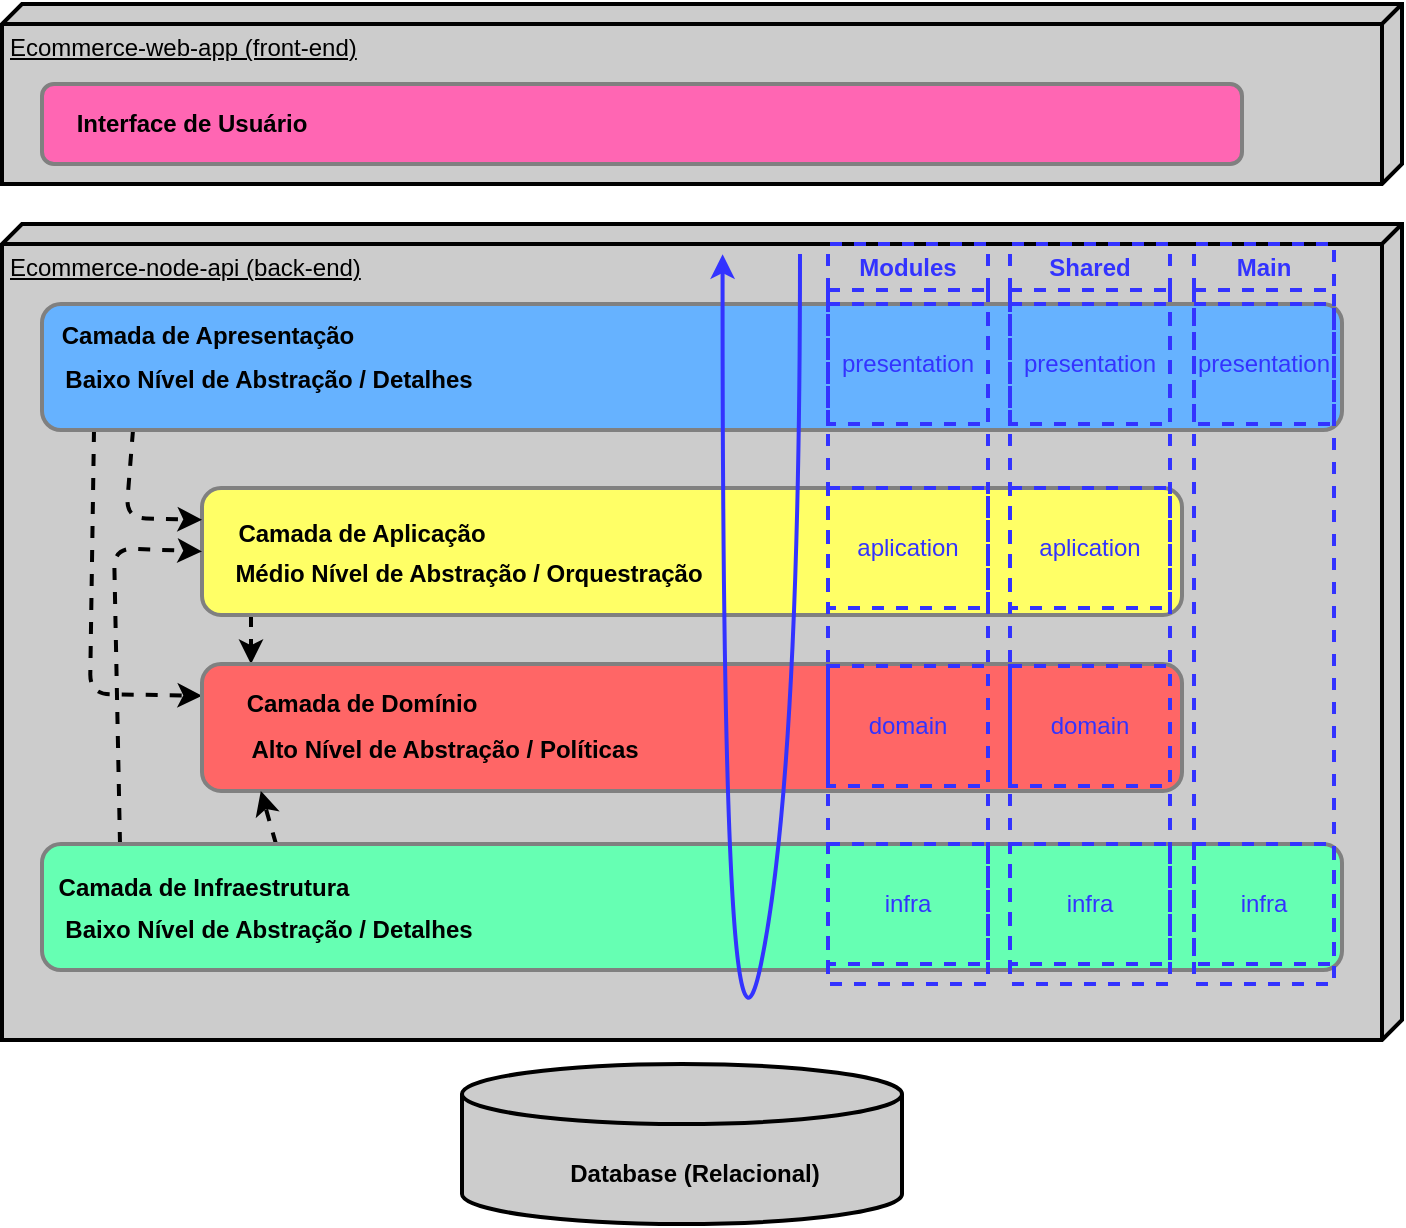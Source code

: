 <mxfile>
    <diagram id="7k9nhUk3vQBu-qB2R-Wo" name="Arquitetura em Camadas">
        <mxGraphModel dx="1352" dy="801" grid="1" gridSize="10" guides="1" tooltips="1" connect="1" arrows="1" fold="1" page="1" pageScale="1" pageWidth="850" pageHeight="1100" math="0" shadow="0">
            <root>
                <mxCell id="0"/>
                <mxCell id="1" parent="0"/>
                <mxCell id="2" value="&lt;font color=&quot;#000000&quot;&gt;Ecommerce-node-api (back-end)&lt;/font&gt;" style="verticalAlign=top;align=left;spacingTop=8;spacingLeft=2;spacingRight=12;shape=cube;size=10;direction=south;fontStyle=4;html=1;strokeWidth=2;fillColor=#CCCCCC;" parent="1" vertex="1">
                    <mxGeometry x="80" y="130" width="700" height="408" as="geometry"/>
                </mxCell>
                <mxCell id="3" value="&lt;font color=&quot;#000000&quot;&gt;Ecommerce-web-app (front-end)&lt;/font&gt;" style="verticalAlign=top;align=left;spacingTop=8;spacingLeft=2;spacingRight=12;shape=cube;size=10;direction=south;fontStyle=4;html=1;strokeWidth=2;fillColor=#CCCCCC;" parent="1" vertex="1">
                    <mxGeometry x="80" y="20" width="700" height="90" as="geometry"/>
                </mxCell>
                <mxCell id="4" value="" style="shape=cylinder3;whiteSpace=wrap;html=1;boundedLbl=1;backgroundOutline=1;size=15;labelBackgroundColor=#18141D;strokeWidth=2;fontColor=#000000;fillColor=#CCCCCC;" parent="1" vertex="1">
                    <mxGeometry x="310" y="550" width="220" height="80" as="geometry"/>
                </mxCell>
                <mxCell id="5" value="&lt;b&gt;Database (Relacional)&lt;/b&gt;" style="text;html=1;strokeColor=none;fillColor=none;align=center;verticalAlign=middle;whiteSpace=wrap;rounded=0;labelBackgroundColor=none;strokeWidth=2;fontColor=#000000;" parent="1" vertex="1">
                    <mxGeometry x="360" y="590" width="133" height="30" as="geometry"/>
                </mxCell>
                <mxCell id="24" style="edgeStyle=none;html=1;exitX=0.05;exitY=1;exitDx=0;exitDy=0;exitPerimeter=0;entryX=0.05;entryY=0;entryDx=0;entryDy=0;entryPerimeter=0;dashed=1;strokeColor=#000000;strokeWidth=2;fontColor=#000000;" parent="1" source="6" target="12" edge="1">
                    <mxGeometry relative="1" as="geometry"/>
                </mxCell>
                <mxCell id="6" value="" style="rounded=1;whiteSpace=wrap;html=1;labelBackgroundColor=none;strokeWidth=2;fontColor=#000000;fillColor=#FFFF66;strokeColor=#808080;points=[[0,0,0,0,0],[0,0.25,0,0,0],[0,0.5,0,0,0],[0,0.75,0,0,0],[0,1,0,0,0],[0.05,1,0,0,0],[0.25,0,0,0,0],[0.5,0,0,0,0],[0.5,1,0,0,0],[0.75,0,0,0,0],[0.75,1,0,0,0],[1,0,0,0,0],[1,0.25,0,0,0],[1,0.5,0,0,0],[1,0.75,0,0,0],[1,1,0,0,0]];" parent="1" vertex="1">
                    <mxGeometry x="180" y="262" width="490" height="63.46" as="geometry"/>
                </mxCell>
                <mxCell id="7" value="&lt;b&gt;Camada de Aplicação&lt;/b&gt;" style="text;html=1;strokeColor=none;fillColor=none;align=center;verticalAlign=middle;whiteSpace=wrap;rounded=0;labelBackgroundColor=none;strokeWidth=2;fontColor=#000000;" parent="1" vertex="1">
                    <mxGeometry x="190" y="270" width="140" height="30" as="geometry"/>
                </mxCell>
                <mxCell id="21" style="edgeStyle=none;html=1;exitX=0.07;exitY=1;exitDx=0;exitDy=0;exitPerimeter=0;entryX=0;entryY=0.25;entryDx=0;entryDy=0;fontColor=#000000;dashed=1;strokeWidth=2;strokeColor=#000000;" parent="1" source="8" target="6" edge="1">
                    <mxGeometry relative="1" as="geometry">
                        <Array as="points">
                            <mxPoint x="142" y="277"/>
                        </Array>
                    </mxGeometry>
                </mxCell>
                <mxCell id="22" style="edgeStyle=none;html=1;exitX=0.04;exitY=1;exitDx=0;exitDy=0;exitPerimeter=0;entryX=0;entryY=0.25;entryDx=0;entryDy=0;dashed=1;strokeColor=#000000;strokeWidth=2;fontColor=#000000;" parent="1" source="8" target="12" edge="1">
                    <mxGeometry relative="1" as="geometry">
                        <Array as="points">
                            <mxPoint x="124" y="365"/>
                        </Array>
                    </mxGeometry>
                </mxCell>
                <mxCell id="8" value="" style="rounded=1;whiteSpace=wrap;html=1;labelBackgroundColor=none;strokeWidth=2;fontColor=#000000;fillColor=#66B2FF;strokeColor=#808080;points=[[0,0,0,0,0],[0,0.25,0,0,0],[0,0.5,0,0,0],[0,0.75,0,0,0],[0,1,0,0,0],[0.04,1,0,0,0],[0.07,1,0,0,0],[0.25,0,0,0,0],[0.5,0,0,0,0],[0.75,0,0,0,0],[0.75,1,0,0,0],[1,0,0,0,0],[1,0.25,0,0,0],[1,0.5,0,0,0],[1,0.75,0,0,0],[1,1,0,0,0]];" parent="1" vertex="1">
                    <mxGeometry x="100" y="170" width="650" height="63" as="geometry"/>
                </mxCell>
                <mxCell id="9" value="&lt;b&gt;Camada de Apresentação&lt;/b&gt;" style="text;html=1;strokeColor=none;fillColor=none;align=center;verticalAlign=middle;whiteSpace=wrap;rounded=0;labelBackgroundColor=none;strokeWidth=2;fontColor=#000000;" parent="1" vertex="1">
                    <mxGeometry x="108" y="168" width="150" height="35" as="geometry"/>
                </mxCell>
                <mxCell id="10" value="" style="rounded=1;whiteSpace=wrap;html=1;labelBackgroundColor=none;strokeWidth=2;fontColor=#000000;fillColor=#FF66B3;strokeColor=#808080;" parent="1" vertex="1">
                    <mxGeometry x="100" y="60" width="600" height="40" as="geometry"/>
                </mxCell>
                <mxCell id="11" value="&lt;b&gt;Interface de Usuário&lt;/b&gt;" style="text;html=1;strokeColor=none;fillColor=none;align=center;verticalAlign=middle;whiteSpace=wrap;rounded=0;labelBackgroundColor=none;strokeWidth=2;fontColor=#000000;" parent="1" vertex="1">
                    <mxGeometry x="100" y="62.5" width="150" height="35" as="geometry"/>
                </mxCell>
                <mxCell id="12" value="" style="rounded=1;whiteSpace=wrap;html=1;labelBackgroundColor=none;strokeWidth=2;fontColor=#000000;fillColor=#FF6666;strokeColor=#808080;points=[[0,0,0,0,0],[0,0.25,0,0,0],[0,0.5,0,0,0],[0,0.75,0,0,0],[0,1,0,0,0],[0.05,0,0,0,0],[0.06,1,0,0,0],[0.5,0,0,0,0],[0.5,1,0,0,0],[0.75,0,0,0,0],[0.75,1,0,0,0],[1,0,0,0,0],[1,0.25,0,0,0],[1,0.5,0,0,0],[1,0.75,0,0,0],[1,1,0,0,0]];" parent="1" vertex="1">
                    <mxGeometry x="180" y="350" width="490" height="63.46" as="geometry"/>
                </mxCell>
                <mxCell id="13" value="&lt;b&gt;Camada de Domínio&lt;/b&gt;" style="text;html=1;strokeColor=none;fillColor=none;align=center;verticalAlign=middle;whiteSpace=wrap;rounded=0;labelBackgroundColor=none;strokeWidth=2;fontColor=#000000;" parent="1" vertex="1">
                    <mxGeometry x="190" y="355" width="140" height="30" as="geometry"/>
                </mxCell>
                <mxCell id="25" style="edgeStyle=none;html=1;exitX=0.06;exitY=0;exitDx=0;exitDy=0;exitPerimeter=0;entryX=0;entryY=0.5;entryDx=0;entryDy=0;entryPerimeter=0;dashed=1;strokeColor=#000000;strokeWidth=2;fontColor=#000000;" parent="1" source="14" target="6" edge="1">
                    <mxGeometry relative="1" as="geometry">
                        <Array as="points">
                            <mxPoint x="136" y="292"/>
                        </Array>
                    </mxGeometry>
                </mxCell>
                <mxCell id="33" style="edgeStyle=none;html=1;exitX=0.18;exitY=0;exitDx=0;exitDy=0;exitPerimeter=0;entryX=0.06;entryY=1;entryDx=0;entryDy=0;entryPerimeter=0;dashed=1;strokeColor=#000000;strokeWidth=2;fontColor=#000000;" parent="1" source="14" target="12" edge="1">
                    <mxGeometry relative="1" as="geometry"/>
                </mxCell>
                <mxCell id="14" value="" style="rounded=1;whiteSpace=wrap;html=1;labelBackgroundColor=none;strokeWidth=2;fontColor=#000000;fillColor=#66FFB3;strokeColor=#808080;points=[[0,0,0,0,0],[0,0.25,0,0,0],[0,0.5,0,0,0],[0,0.75,0,0,0],[0,1,0,0,0],[0.06,0,0,0,0],[0.18,0,0,0,0],[0.25,1,0,0,0],[0.5,1,0,0,0],[0.75,0,0,0,0],[0.75,1,0,0,0],[1,0,0,0,0],[1,0.25,0,0,0],[1,0.5,0,0,0],[1,0.75,0,0,0],[1,1,0,0,0]];" parent="1" vertex="1">
                    <mxGeometry x="100" y="440" width="650" height="63" as="geometry"/>
                </mxCell>
                <mxCell id="15" value="&lt;b&gt;Camada de Infraestrutura&lt;/b&gt;" style="text;html=1;strokeColor=none;fillColor=none;align=center;verticalAlign=middle;whiteSpace=wrap;rounded=0;labelBackgroundColor=none;strokeWidth=2;fontColor=#000000;labelBorderColor=none;" parent="1" vertex="1">
                    <mxGeometry x="106" y="444.5" width="150" height="35" as="geometry"/>
                </mxCell>
                <mxCell id="18" value="&lt;b&gt;Baixo Nível de Abstração / Detalhes&lt;br&gt;&lt;/b&gt;" style="text;html=1;strokeColor=none;fillColor=none;align=center;verticalAlign=middle;whiteSpace=wrap;rounded=0;labelBackgroundColor=none;strokeWidth=2;fontColor=#000000;" parent="1" vertex="1">
                    <mxGeometry x="90" y="190" width="247" height="35" as="geometry"/>
                </mxCell>
                <mxCell id="34" value="" style="curved=1;endArrow=classic;html=1;strokeColor=#3333FF;strokeWidth=2;fontColor=#000000;entryX=0.026;entryY=0.538;entryDx=0;entryDy=0;entryPerimeter=0;" parent="1" edge="1">
                    <mxGeometry width="50" height="50" relative="1" as="geometry">
                        <mxPoint x="479" y="145" as="sourcePoint"/>
                        <mxPoint x="440.3" y="145.14" as="targetPoint"/>
                        <Array as="points">
                            <mxPoint x="479" y="405"/>
                            <mxPoint x="440" y="595"/>
                        </Array>
                    </mxGeometry>
                </mxCell>
                <mxCell id="35" value="&lt;b&gt;Baixo Nível de Abstração / Detalhes&lt;br&gt;&lt;/b&gt;" style="text;html=1;strokeColor=none;fillColor=none;align=center;verticalAlign=middle;whiteSpace=wrap;rounded=0;labelBackgroundColor=none;strokeWidth=2;fontColor=#000000;" parent="1" vertex="1">
                    <mxGeometry x="90" y="465" width="247" height="35" as="geometry"/>
                </mxCell>
                <mxCell id="36" value="&lt;b&gt;Alto Nível de Abstração / Políticas&lt;br&gt;&lt;/b&gt;" style="text;html=1;strokeColor=none;fillColor=none;align=center;verticalAlign=middle;whiteSpace=wrap;rounded=0;labelBackgroundColor=none;strokeWidth=2;fontColor=#000000;" parent="1" vertex="1">
                    <mxGeometry x="178" y="375" width="247" height="35" as="geometry"/>
                </mxCell>
                <mxCell id="37" value="&lt;b&gt;Médio Nível de Abstração / Orquestração&lt;br&gt;&lt;/b&gt;" style="text;html=1;strokeColor=none;fillColor=none;align=center;verticalAlign=middle;whiteSpace=wrap;rounded=0;labelBackgroundColor=none;strokeWidth=2;fontColor=#000000;" parent="1" vertex="1">
                    <mxGeometry x="190" y="287" width="247" height="35" as="geometry"/>
                </mxCell>
                <mxCell id="UFKZLdr68emgw0oBqBR9-37" value="Modules" style="swimlane;whiteSpace=wrap;html=1;fillColor=none;fontColor=#3333FF;strokeColor=#3333FF;dashed=1;strokeWidth=2;" parent="1" vertex="1">
                    <mxGeometry x="493" y="140" width="80" height="370" as="geometry"/>
                </mxCell>
                <mxCell id="njVO6qPZPcyYaA_mqp9c-37" value="domain" style="rounded=0;whiteSpace=wrap;html=1;dashed=1;strokeColor=#3333FF;strokeWidth=2;fontColor=#3333FF;fillColor=none;" parent="UFKZLdr68emgw0oBqBR9-37" vertex="1">
                    <mxGeometry y="211" width="80" height="60" as="geometry"/>
                </mxCell>
                <mxCell id="njVO6qPZPcyYaA_mqp9c-38" value="aplication" style="rounded=0;whiteSpace=wrap;html=1;dashed=1;strokeColor=#3333FF;strokeWidth=2;fontColor=#3333FF;fillColor=none;" parent="UFKZLdr68emgw0oBqBR9-37" vertex="1">
                    <mxGeometry y="122" width="80" height="60" as="geometry"/>
                </mxCell>
                <mxCell id="njVO6qPZPcyYaA_mqp9c-39" value="presentation" style="rounded=0;whiteSpace=wrap;html=1;dashed=1;strokeColor=#3333FF;strokeWidth=2;fontColor=#3333FF;fillColor=none;" parent="UFKZLdr68emgw0oBqBR9-37" vertex="1">
                    <mxGeometry y="30" width="80" height="60" as="geometry"/>
                </mxCell>
                <mxCell id="njVO6qPZPcyYaA_mqp9c-40" value="infra" style="rounded=0;whiteSpace=wrap;html=1;dashed=1;strokeColor=#3333FF;strokeWidth=2;fontColor=#3333FF;fillColor=none;" parent="UFKZLdr68emgw0oBqBR9-37" vertex="1">
                    <mxGeometry y="300" width="80" height="60" as="geometry"/>
                </mxCell>
                <mxCell id="njVO6qPZPcyYaA_mqp9c-41" value="Shared" style="swimlane;whiteSpace=wrap;html=1;fillColor=none;fontColor=#3333FF;strokeColor=#3333FF;dashed=1;strokeWidth=2;" parent="1" vertex="1">
                    <mxGeometry x="584" y="140" width="80" height="370" as="geometry"/>
                </mxCell>
                <mxCell id="njVO6qPZPcyYaA_mqp9c-42" value="domain" style="rounded=0;whiteSpace=wrap;html=1;dashed=1;strokeColor=#3333FF;strokeWidth=2;fontColor=#3333FF;fillColor=none;" parent="njVO6qPZPcyYaA_mqp9c-41" vertex="1">
                    <mxGeometry y="211" width="80" height="60" as="geometry"/>
                </mxCell>
                <mxCell id="njVO6qPZPcyYaA_mqp9c-43" value="aplication" style="rounded=0;whiteSpace=wrap;html=1;dashed=1;strokeColor=#3333FF;strokeWidth=2;fontColor=#3333FF;fillColor=none;" parent="njVO6qPZPcyYaA_mqp9c-41" vertex="1">
                    <mxGeometry y="122" width="80" height="60" as="geometry"/>
                </mxCell>
                <mxCell id="njVO6qPZPcyYaA_mqp9c-44" value="presentation" style="rounded=0;whiteSpace=wrap;html=1;dashed=1;strokeColor=#3333FF;strokeWidth=2;fontColor=#3333FF;fillColor=none;" parent="njVO6qPZPcyYaA_mqp9c-41" vertex="1">
                    <mxGeometry y="30" width="80" height="60" as="geometry"/>
                </mxCell>
                <mxCell id="njVO6qPZPcyYaA_mqp9c-45" value="infra" style="rounded=0;whiteSpace=wrap;html=1;dashed=1;strokeColor=#3333FF;strokeWidth=2;fontColor=#3333FF;fillColor=none;" parent="njVO6qPZPcyYaA_mqp9c-41" vertex="1">
                    <mxGeometry y="300" width="80" height="60" as="geometry"/>
                </mxCell>
                <mxCell id="38" value="Main" style="swimlane;whiteSpace=wrap;html=1;fillColor=none;fontColor=#3333FF;strokeColor=#3333FF;dashed=1;strokeWidth=2;startSize=23;" vertex="1" parent="1">
                    <mxGeometry x="676" y="140" width="70" height="370" as="geometry"/>
                </mxCell>
                <mxCell id="41" value="presentation" style="rounded=0;whiteSpace=wrap;html=1;dashed=1;strokeColor=#3333FF;strokeWidth=2;fontColor=#3333FF;fillColor=none;" vertex="1" parent="38">
                    <mxGeometry y="30" width="70" height="60" as="geometry"/>
                </mxCell>
                <mxCell id="42" value="infra" style="rounded=0;whiteSpace=wrap;html=1;dashed=1;strokeColor=#3333FF;strokeWidth=2;fontColor=#3333FF;fillColor=none;" vertex="1" parent="38">
                    <mxGeometry y="300" width="70" height="60" as="geometry"/>
                </mxCell>
            </root>
        </mxGraphModel>
    </diagram>
    <diagram name="Arquitetura Hexagonal" id="EeMI8kcn55GKuk9sSVCS">
        <mxGraphModel dx="1352" dy="801" grid="1" gridSize="10" guides="1" tooltips="1" connect="1" arrows="1" fold="1" page="1" pageScale="1" pageWidth="850" pageHeight="1100" math="0" shadow="0">
            <root>
                <mxCell id="hYAzWoSKdxrVPLJhWobG-0"/>
                <mxCell id="hYAzWoSKdxrVPLJhWobG-1" parent="hYAzWoSKdxrVPLJhWobG-0"/>
                <mxCell id="7pla7kDubyWuy_Jkj4xD-3" value="" style="group" parent="hYAzWoSKdxrVPLJhWobG-1" vertex="1" connectable="0">
                    <mxGeometry x="39.75" y="857" width="339.25" height="60" as="geometry"/>
                </mxCell>
                <mxCell id="7pla7kDubyWuy_Jkj4xD-0" value="" style="rounded=1;whiteSpace=wrap;html=1;labelBackgroundColor=none;strokeWidth=2;fontColor=#000000;fillColor=#66B2FF;strokeColor=#808080;points=[[0,0,0,0,0],[0,0.25,0,0,0],[0,0.5,0,0,0],[0,0.75,0,0,0],[0,1,0,0,0],[0.04,1,0,0,0],[0.07,1,0,0,0],[0.25,0,0,0,0],[0.5,0,0,0,0],[0.75,0,0,0,0],[0.75,1,0,0,0],[1,0,0,0,0],[1,0.25,0,0,0],[1,0.5,0,0,0],[1,0.75,0,0,0],[1,1,0,0,0]];" parent="7pla7kDubyWuy_Jkj4xD-3" vertex="1">
                    <mxGeometry x="5.561" y="1.935" width="333.689" height="58.065" as="geometry"/>
                </mxCell>
                <mxCell id="7pla7kDubyWuy_Jkj4xD-1" value="&lt;b&gt;Camada de Apresentação&lt;/b&gt;" style="text;html=1;strokeColor=none;fillColor=none;align=center;verticalAlign=middle;whiteSpace=wrap;rounded=0;labelBackgroundColor=none;strokeWidth=2;fontColor=#000000;" parent="7pla7kDubyWuy_Jkj4xD-3" vertex="1">
                    <mxGeometry y="1.94" width="169.99" height="33.87" as="geometry"/>
                </mxCell>
                <mxCell id="7pla7kDubyWuy_Jkj4xD-2" value="&lt;b&gt;Baixo Nível de Abstração / Detalhes&lt;br&gt;&lt;/b&gt;" style="text;html=1;strokeColor=none;fillColor=none;align=center;verticalAlign=middle;whiteSpace=wrap;rounded=0;labelBackgroundColor=none;strokeWidth=2;fontColor=#000000;" parent="7pla7kDubyWuy_Jkj4xD-3" vertex="1">
                    <mxGeometry x="-9.75" y="26.13" width="240" height="33.87" as="geometry"/>
                </mxCell>
                <mxCell id="hYAzWoSKdxrVPLJhWobG-2" value="&lt;font color=&quot;#000000&quot;&gt;Ecommerce-node-api (back-end)&lt;/font&gt;" style="verticalAlign=top;align=left;spacingTop=8;spacingLeft=2;spacingRight=12;shape=cube;size=10;direction=south;fontStyle=4;html=1;strokeWidth=2;fillColor=#CCCCCC;" parent="hYAzWoSKdxrVPLJhWobG-1" vertex="1">
                    <mxGeometry x="47" y="145" width="680" height="470" as="geometry"/>
                </mxCell>
                <mxCell id="hYAzWoSKdxrVPLJhWobG-3" value="&lt;font color=&quot;#000000&quot;&gt;Ecommerce-web-app (front-end)&lt;/font&gt;" style="verticalAlign=top;align=left;spacingTop=8;spacingLeft=2;spacingRight=12;shape=cube;size=10;direction=south;fontStyle=4;html=1;strokeWidth=2;fillColor=#CCCCCC;" parent="hYAzWoSKdxrVPLJhWobG-1" vertex="1">
                    <mxGeometry x="50" y="20" width="680" height="90" as="geometry"/>
                </mxCell>
                <mxCell id="hYAzWoSKdxrVPLJhWobG-4" value="" style="shape=cylinder3;whiteSpace=wrap;html=1;boundedLbl=1;backgroundOutline=1;size=15;labelBackgroundColor=#18141D;strokeWidth=2;fontColor=#000000;fillColor=#CCCCCC;" parent="hYAzWoSKdxrVPLJhWobG-1" vertex="1">
                    <mxGeometry x="269" y="628" width="220" height="80" as="geometry"/>
                </mxCell>
                <mxCell id="hYAzWoSKdxrVPLJhWobG-5" value="&lt;b&gt;Database (Relacional)&lt;/b&gt;" style="text;html=1;strokeColor=none;fillColor=none;align=center;verticalAlign=middle;whiteSpace=wrap;rounded=0;labelBackgroundColor=none;strokeWidth=2;fontColor=#000000;" parent="hYAzWoSKdxrVPLJhWobG-1" vertex="1">
                    <mxGeometry x="319" y="668" width="133" height="30" as="geometry"/>
                </mxCell>
                <mxCell id="hYAzWoSKdxrVPLJhWobG-13" value="" style="rounded=1;whiteSpace=wrap;html=1;labelBackgroundColor=none;strokeWidth=2;fontColor=#000000;fillColor=#FF66B3;strokeColor=#808080;" parent="hYAzWoSKdxrVPLJhWobG-1" vertex="1">
                    <mxGeometry x="100" y="60" width="600" height="40" as="geometry"/>
                </mxCell>
                <mxCell id="hYAzWoSKdxrVPLJhWobG-14" value="&lt;b&gt;Interface de Usuário&lt;/b&gt;" style="text;html=1;strokeColor=none;fillColor=none;align=center;verticalAlign=middle;whiteSpace=wrap;rounded=0;labelBackgroundColor=none;strokeWidth=2;fontColor=#000000;" parent="hYAzWoSKdxrVPLJhWobG-1" vertex="1">
                    <mxGeometry x="100" y="62.5" width="150" height="35" as="geometry"/>
                </mxCell>
                <mxCell id="i50sESxvsA3d8kJN36qq-8" style="edgeStyle=none;html=1;exitX=0.5;exitY=0;exitDx=0;exitDy=0;entryX=0.872;entryY=1.146;entryDx=0;entryDy=0;entryPerimeter=0;strokeColor=#000000;fontSize=10;fontColor=none;endArrow=classic;endFill=1;" parent="hYAzWoSKdxrVPLJhWobG-1" source="i50sESxvsA3d8kJN36qq-2" target="hYAzWoSKdxrVPLJhWobG-21" edge="1">
                    <mxGeometry relative="1" as="geometry"/>
                </mxCell>
                <mxCell id="i50sESxvsA3d8kJN36qq-14" style="edgeStyle=none;sketch=1;html=1;exitX=0.5;exitY=1;exitDx=0;exitDy=0;entryX=0.5;entryY=1;entryDx=0;entryDy=0;entryPerimeter=0;dashed=1;strokeColor=#000000;strokeWidth=2;fontSize=10;fontColor=none;endArrow=classic;endFill=1;" parent="hYAzWoSKdxrVPLJhWobG-1" edge="1">
                    <mxGeometry relative="1" as="geometry">
                        <mxPoint x="382" y="595" as="sourcePoint"/>
                        <mxPoint x="371.5" y="539" as="targetPoint"/>
                    </mxGeometry>
                </mxCell>
                <mxCell id="i50sESxvsA3d8kJN36qq-15" style="edgeStyle=none;sketch=1;html=1;exitX=0.5;exitY=1;exitDx=0;exitDy=0;exitPerimeter=0;entryX=0.5;entryY=1;entryDx=0;entryDy=0;entryPerimeter=0;dashed=1;strokeColor=#000000;strokeWidth=2;fontSize=10;fontColor=none;endArrow=classic;endFill=1;" parent="hYAzWoSKdxrVPLJhWobG-1" source="i50sESxvsA3d8kJN36qq-2" target="i50sESxvsA3d8kJN36qq-1" edge="1">
                    <mxGeometry relative="1" as="geometry"/>
                </mxCell>
                <mxCell id="i50sESxvsA3d8kJN36qq-2" value="" style="shape=hexagon;perimeter=hexagonPerimeter2;whiteSpace=wrap;html=1;fixedSize=1;rounded=1;labelBackgroundColor=#18141D;strokeColor=#000000;fontSize=10;fontColor=none;fillColor=#66B2FF;size=110;arcSize=21;gradientColor=#66FFB3;gradientDirection=south;points=[[0,0.5,0,0,0],[0.08,0.29,0,0,0],[0.08,0.71,0,0,0],[0.38,0,0,0,0],[0.38,1,0,0,0],[0.49,0,0,0,0],[0.5,1,0,0,0],[0.63,0,0,0,0],[0.63,1,0,0,0],[0.92,0.29,0,0,0],[0.92,0.71,0,0,0],[1,0.5,0,0,0]];" parent="hYAzWoSKdxrVPLJhWobG-1" vertex="1">
                    <mxGeometry x="72" y="175" width="620" height="420" as="geometry"/>
                </mxCell>
                <mxCell id="i50sESxvsA3d8kJN36qq-1" value="" style="shape=hexagon;perimeter=hexagonPerimeter2;whiteSpace=wrap;html=1;fixedSize=1;rounded=1;labelBackgroundColor=#18141D;strokeColor=#000000;fontSize=10;fontColor=none;fillColor=#FFFF33;size=77;dashed=1;points=[[0,0.5,0,0,0],[0.06,0.28,0,0,0],[0.06,0.72,0,0,0],[0.38,1,0,0,0],[0.51,0,0,0,0],[0.52,1,0,0,0],[0.57,0,0,0,0],[0.62,0,0,0,0],[0.62,1,0,0,0],[0.94,0.28,0,0,0],[0.94,0.72,0,0,0],[1,0.5,0,0,0]];" parent="hYAzWoSKdxrVPLJhWobG-1" vertex="1">
                    <mxGeometry x="123" y="225" width="497" height="314" as="geometry"/>
                </mxCell>
                <mxCell id="i50sESxvsA3d8kJN36qq-0" value="" style="shape=hexagon;perimeter=hexagonPerimeter2;whiteSpace=wrap;html=1;fixedSize=1;size=50;rounded=1;fillColor=#FF6666;strokeColor=#000000;" parent="hYAzWoSKdxrVPLJhWobG-1" vertex="1">
                    <mxGeometry x="227" y="295" width="310" height="190" as="geometry"/>
                </mxCell>
                <mxCell id="hYAzWoSKdxrVPLJhWobG-16" value="&lt;span style=&quot;font-size: 12px;&quot;&gt;Camada de Domínio&lt;/span&gt;" style="text;html=1;strokeColor=none;fillColor=none;align=center;verticalAlign=middle;whiteSpace=wrap;rounded=0;labelBackgroundColor=none;strokeWidth=2;fontColor=#000000;fontStyle=1;fontSize=12;" parent="hYAzWoSKdxrVPLJhWobG-1" vertex="1">
                    <mxGeometry x="282" y="355" width="127.5" height="35" as="geometry"/>
                </mxCell>
                <mxCell id="hYAzWoSKdxrVPLJhWobG-24" value="&lt;b style=&quot;font-size: 10px;&quot;&gt;Alto Nível de Abstração / Políticas&lt;br style=&quot;font-size: 10px;&quot;&gt;&lt;/b&gt;" style="text;html=1;strokeColor=none;fillColor=none;align=center;verticalAlign=middle;whiteSpace=wrap;rounded=0;labelBackgroundColor=none;strokeWidth=2;fontColor=#000000;fontSize=10;" parent="hYAzWoSKdxrVPLJhWobG-1" vertex="1">
                    <mxGeometry x="242" y="375" width="247" height="35" as="geometry"/>
                </mxCell>
                <mxCell id="hYAzWoSKdxrVPLJhWobG-8" value="&lt;b&gt;Camada de Aplicação&lt;/b&gt;" style="text;html=1;strokeColor=none;fillColor=none;align=center;verticalAlign=middle;whiteSpace=wrap;rounded=0;labelBackgroundColor=none;strokeWidth=2;fontColor=#000000;" parent="hYAzWoSKdxrVPLJhWobG-1" vertex="1">
                    <mxGeometry x="192" y="229" width="140" height="30" as="geometry"/>
                </mxCell>
                <mxCell id="hYAzWoSKdxrVPLJhWobG-25" value="&lt;b style=&quot;font-size: 10px;&quot;&gt;Médio Nível de Abstração &lt;br&gt;Orquestração&lt;br style=&quot;font-size: 10px;&quot;&gt;&lt;/b&gt;" style="text;html=1;strokeColor=none;fillColor=none;align=center;verticalAlign=middle;whiteSpace=wrap;rounded=0;labelBackgroundColor=none;strokeWidth=2;fontColor=#000000;fontSize=10;" parent="hYAzWoSKdxrVPLJhWobG-1" vertex="1">
                    <mxGeometry x="127.5" y="250" width="247" height="35" as="geometry"/>
                </mxCell>
                <mxCell id="hYAzWoSKdxrVPLJhWobG-23" value="&lt;b style=&quot;font-size: 10px;&quot;&gt;Baixo Nível de Abstração / Detalhes&lt;br style=&quot;font-size: 10px;&quot;&gt;&lt;/b&gt;" style="text;html=1;strokeColor=none;fillColor=none;align=center;verticalAlign=middle;whiteSpace=wrap;rounded=0;labelBackgroundColor=none;strokeWidth=2;fontColor=#000000;fontSize=10;" parent="hYAzWoSKdxrVPLJhWobG-1" vertex="1">
                    <mxGeometry x="140" y="548" width="247" height="35" as="geometry"/>
                </mxCell>
                <mxCell id="hYAzWoSKdxrVPLJhWobG-20" value="&lt;b&gt;Camada de Infraestrutura&lt;/b&gt;" style="text;html=1;strokeColor=none;fillColor=none;align=center;verticalAlign=middle;whiteSpace=wrap;rounded=0;labelBackgroundColor=none;strokeWidth=2;fontColor=#000000;labelBorderColor=none;" parent="hYAzWoSKdxrVPLJhWobG-1" vertex="1">
                    <mxGeometry x="176" y="533" width="150" height="35" as="geometry"/>
                </mxCell>
                <mxCell id="hYAzWoSKdxrVPLJhWobG-21" value="&lt;b style=&quot;font-size: 10px;&quot;&gt;Baixo Nível de Abstração / Detalhes&lt;br style=&quot;font-size: 10px;&quot;&gt;&lt;/b&gt;" style="text;html=1;strokeColor=none;fillColor=none;align=center;verticalAlign=middle;whiteSpace=wrap;rounded=0;labelBackgroundColor=none;strokeWidth=2;fontColor=#000000;fontSize=10;" parent="hYAzWoSKdxrVPLJhWobG-1" vertex="1">
                    <mxGeometry x="154" y="194" width="213" height="35" as="geometry"/>
                </mxCell>
                <mxCell id="hYAzWoSKdxrVPLJhWobG-12" value="&lt;b&gt;Camada de Apresentação&lt;/b&gt;" style="text;html=1;strokeColor=none;fillColor=none;align=center;verticalAlign=middle;whiteSpace=wrap;rounded=0;labelBackgroundColor=none;strokeWidth=2;fontColor=#000000;" parent="hYAzWoSKdxrVPLJhWobG-1" vertex="1">
                    <mxGeometry x="192" y="179" width="150" height="35" as="geometry"/>
                </mxCell>
                <mxCell id="i50sESxvsA3d8kJN36qq-5" style="edgeStyle=none;html=1;exitX=0;exitY=0.5;exitDx=0;exitDy=0;entryX=0;entryY=0.5;entryDx=0;entryDy=0;fontSize=10;fontColor=none;endArrow=none;endFill=0;strokeColor=#000000;" parent="hYAzWoSKdxrVPLJhWobG-1" source="i50sESxvsA3d8kJN36qq-2" target="i50sESxvsA3d8kJN36qq-1" edge="1">
                    <mxGeometry relative="1" as="geometry"/>
                </mxCell>
                <mxCell id="i50sESxvsA3d8kJN36qq-6" style="edgeStyle=none;html=1;exitX=1;exitY=0.5;exitDx=0;exitDy=0;entryX=1;entryY=0.5;entryDx=0;entryDy=0;strokeColor=#000000;fontSize=10;fontColor=none;endArrow=none;endFill=0;" parent="hYAzWoSKdxrVPLJhWobG-1" source="i50sESxvsA3d8kJN36qq-2" target="i50sESxvsA3d8kJN36qq-1" edge="1">
                    <mxGeometry relative="1" as="geometry"/>
                </mxCell>
                <mxCell id="i50sESxvsA3d8kJN36qq-7" value="&lt;span style=&quot;font-size: 10px;&quot;&gt;&lt;u style=&quot;&quot;&gt;&lt;b&gt;Casos de Uso&lt;/b&gt;&lt;/u&gt;&lt;br style=&quot;font-size: 10px;&quot;&gt;&lt;/span&gt;" style="text;html=1;strokeColor=none;fillColor=none;align=center;verticalAlign=middle;whiteSpace=wrap;rounded=0;labelBackgroundColor=none;strokeWidth=2;fontColor=#000000;fontSize=10;" parent="hYAzWoSKdxrVPLJhWobG-1" vertex="1">
                    <mxGeometry x="90" y="295" width="247" height="35" as="geometry"/>
                </mxCell>
                <mxCell id="i50sESxvsA3d8kJN36qq-12" style="edgeStyle=none;sketch=1;html=1;entryX=0.481;entryY=0.008;entryDx=0;entryDy=0;dashed=1;strokeColor=#000000;strokeWidth=2;fontSize=10;fontColor=none;endArrow=classic;endFill=1;exitX=0.51;exitY=0;exitDx=0;exitDy=0;exitPerimeter=0;entryPerimeter=0;" parent="hYAzWoSKdxrVPLJhWobG-1" source="i50sESxvsA3d8kJN36qq-1" target="i50sESxvsA3d8kJN36qq-0" edge="1">
                    <mxGeometry relative="1" as="geometry">
                        <mxPoint x="383" y="225" as="sourcePoint"/>
                    </mxGeometry>
                </mxCell>
                <mxCell id="hYAzWoSKdxrVPLJhWobG-22" value="" style="curved=1;endArrow=classic;html=1;strokeColor=#3333FF;strokeWidth=2;fontColor=#000000;entryX=0.026;entryY=0.538;entryDx=0;entryDy=0;entryPerimeter=0;" parent="hYAzWoSKdxrVPLJhWobG-1" edge="1">
                    <mxGeometry width="50" height="50" relative="1" as="geometry">
                        <mxPoint x="524" y="167" as="sourcePoint"/>
                        <mxPoint x="485.3" y="167.14" as="targetPoint"/>
                        <Array as="points">
                            <mxPoint x="524" y="380"/>
                            <mxPoint x="508" y="600"/>
                            <mxPoint x="485" y="617"/>
                        </Array>
                    </mxGeometry>
                </mxCell>
                <mxCell id="i50sESxvsA3d8kJN36qq-16" style="edgeStyle=none;sketch=1;html=1;exitX=0.5;exitY=1;exitDx=0;exitDy=0;exitPerimeter=0;entryX=0.52;entryY=1;entryDx=0;entryDy=0;entryPerimeter=0;dashed=1;strokeColor=#000000;strokeWidth=2;fontSize=10;fontColor=none;endArrow=classic;endFill=1;" parent="hYAzWoSKdxrVPLJhWobG-1" source="i50sESxvsA3d8kJN36qq-2" target="i50sESxvsA3d8kJN36qq-1" edge="1">
                    <mxGeometry relative="1" as="geometry"/>
                </mxCell>
                <mxCell id="i50sESxvsA3d8kJN36qq-17" style="edgeStyle=none;sketch=1;html=1;exitX=0.52;exitY=1;exitDx=0;exitDy=0;exitPerimeter=0;entryX=0.5;entryY=1;entryDx=0;entryDy=0;dashed=1;strokeColor=#000000;strokeWidth=2;fontSize=10;fontColor=none;endArrow=classic;endFill=1;startArrow=none;startFill=0;" parent="hYAzWoSKdxrVPLJhWobG-1" source="i50sESxvsA3d8kJN36qq-1" target="i50sESxvsA3d8kJN36qq-0" edge="1">
                    <mxGeometry relative="1" as="geometry"/>
                </mxCell>
                <mxCell id="i50sESxvsA3d8kJN36qq-18" style="edgeStyle=none;sketch=1;html=1;exitX=0.49;exitY=0;exitDx=0;exitDy=0;exitPerimeter=0;dashed=1;strokeColor=#000000;strokeWidth=2;fontSize=10;fontColor=none;endArrow=classic;endFill=1;" parent="hYAzWoSKdxrVPLJhWobG-1" source="i50sESxvsA3d8kJN36qq-2" edge="1">
                    <mxGeometry relative="1" as="geometry">
                        <mxPoint x="376.069" y="225" as="targetPoint"/>
                    </mxGeometry>
                </mxCell>
                <mxCell id="KR_-GK3AzF4JWXoIYjJ3-3" value="" style="group" parent="hYAzWoSKdxrVPLJhWobG-1" vertex="1" connectable="0">
                    <mxGeometry x="232" y="748" width="280" height="50" as="geometry"/>
                </mxCell>
                <mxCell id="KR_-GK3AzF4JWXoIYjJ3-0" value="" style="rounded=1;whiteSpace=wrap;html=1;labelBackgroundColor=none;strokeWidth=2;fontColor=#000000;fillColor=#FF6666;strokeColor=#808080;points=[[0,0,0,0,0],[0,0.25,0,0,0],[0,0.5,0,0,0],[0,0.75,0,0,0],[0,1,0,0,0],[0.05,0,0,0,0],[0.06,1,0,0,0],[0.5,0,0,0,0],[0.5,1,0,0,0],[0.75,0,0,0,0],[0.75,1,0,0,0],[1,0,0,0,0],[1,0.25,0,0,0],[1,0.5,0,0,0],[1,0.75,0,0,0],[1,1,0,0,0]];" parent="KR_-GK3AzF4JWXoIYjJ3-3" vertex="1">
                    <mxGeometry x="1.073" width="278.927" height="50" as="geometry"/>
                </mxCell>
                <mxCell id="KR_-GK3AzF4JWXoIYjJ3-1" value="&lt;b&gt;Camada de Domínio&lt;/b&gt;" style="text;html=1;strokeColor=none;fillColor=none;align=center;verticalAlign=middle;whiteSpace=wrap;rounded=0;labelBackgroundColor=none;strokeWidth=2;fontColor=#000000;" parent="KR_-GK3AzF4JWXoIYjJ3-3" vertex="1">
                    <mxGeometry x="-7.18" width="147.18" height="25" as="geometry"/>
                </mxCell>
                <mxCell id="KR_-GK3AzF4JWXoIYjJ3-2" value="&lt;b&gt;Alto Nível de Abstração / Políticas&lt;br&gt;&lt;/b&gt;" style="text;html=1;strokeColor=none;fillColor=none;align=center;verticalAlign=middle;whiteSpace=wrap;rounded=0;labelBackgroundColor=none;strokeWidth=2;fontColor=#000000;" parent="KR_-GK3AzF4JWXoIYjJ3-3" vertex="1">
                    <mxGeometry y="20.83" width="200" height="29.17" as="geometry"/>
                </mxCell>
                <mxCell id="C1Y5PFiR-NlMEbAWF-Xy-3" value="" style="group" parent="hYAzWoSKdxrVPLJhWobG-1" vertex="1" connectable="0">
                    <mxGeometry x="160" y="800" width="410" height="58" as="geometry"/>
                </mxCell>
                <mxCell id="C1Y5PFiR-NlMEbAWF-Xy-0" value="" style="rounded=1;whiteSpace=wrap;html=1;labelBackgroundColor=none;strokeWidth=2;fontColor=#000000;fillColor=#FFFF66;strokeColor=#808080;points=[[0,0,0,0,0],[0,0.25,0,0,0],[0,0.5,0,0,0],[0,0.75,0,0,0],[0,1,0,0,0],[0.05,1,0,0,0],[0.25,0,0,0,0],[0.5,0,0,0,0],[0.5,1,0,0,0],[0.75,0,0,0,0],[0.75,1,0,0,0],[1,0,0,0,0],[1,0.25,0,0,0],[1,0.5,0,0,0],[1,0.75,0,0,0],[1,1,0,0,0]];" parent="C1Y5PFiR-NlMEbAWF-Xy-3" vertex="1">
                    <mxGeometry width="410" height="58" as="geometry"/>
                </mxCell>
                <mxCell id="C1Y5PFiR-NlMEbAWF-Xy-1" value="&lt;b&gt;Camada de Aplicação&lt;/b&gt;" style="text;html=1;strokeColor=none;fillColor=none;align=center;verticalAlign=middle;whiteSpace=wrap;rounded=0;labelBackgroundColor=none;strokeWidth=2;fontColor=#000000;" parent="C1Y5PFiR-NlMEbAWF-Xy-3" vertex="1">
                    <mxGeometry x="7.88" y="7.73" width="162.12" height="29" as="geometry"/>
                </mxCell>
                <mxCell id="C1Y5PFiR-NlMEbAWF-Xy-2" value="&lt;b&gt;Médio Nível de Abstração / Orquestração&lt;br&gt;&lt;/b&gt;" style="text;html=1;strokeColor=none;fillColor=none;align=center;verticalAlign=middle;whiteSpace=wrap;rounded=0;labelBackgroundColor=none;strokeWidth=2;fontColor=#000000;" parent="C1Y5PFiR-NlMEbAWF-Xy-3" vertex="1">
                    <mxGeometry x="7.88" y="24.17" width="262.12" height="33.83" as="geometry"/>
                </mxCell>
                <mxCell id="ZKjnZydVGv-FGF3DYPvZ-3" value="" style="group" parent="hYAzWoSKdxrVPLJhWobG-1" vertex="1" connectable="0">
                    <mxGeometry x="359" y="850" width="351" height="70" as="geometry"/>
                </mxCell>
                <mxCell id="ZKjnZydVGv-FGF3DYPvZ-0" value="" style="rounded=1;whiteSpace=wrap;html=1;labelBackgroundColor=none;strokeWidth=2;fontColor=#000000;fillColor=#66FFB3;strokeColor=#808080;points=[[0,0,0,0,0],[0,0.25,0,0,0],[0,0.5,0,0,0],[0,0.75,0,0,0],[0,1,0,0,0],[0.06,0,0,0,0],[0.18,0,0,0,0],[0.25,1,0,0,0],[0.5,1,0,0,0],[0.75,0,0,0,0],[0.75,1,0,0,0],[1,0,0,0,0],[1,0.25,0,0,0],[1,0.5,0,0,0],[1,0.75,0,0,0],[1,1,0,0,0]];" parent="ZKjnZydVGv-FGF3DYPvZ-3" vertex="1">
                    <mxGeometry x="5.75" y="7" width="345.25" height="63" as="geometry"/>
                </mxCell>
                <mxCell id="ZKjnZydVGv-FGF3DYPvZ-1" value="&lt;b&gt;Camada de Infraestrutura&lt;/b&gt;" style="text;html=1;strokeColor=none;fillColor=none;align=center;verticalAlign=middle;whiteSpace=wrap;rounded=0;labelBackgroundColor=none;strokeWidth=2;fontColor=#000000;labelBorderColor=none;" parent="ZKjnZydVGv-FGF3DYPvZ-3" vertex="1">
                    <mxGeometry x="9.203" y="5.025" width="177.266" height="39.083" as="geometry"/>
                </mxCell>
                <mxCell id="ZKjnZydVGv-FGF3DYPvZ-2" value="&lt;b&gt;Baixo Nível de Abstração / Detalhes&lt;br&gt;&lt;/b&gt;" style="text;html=1;strokeColor=none;fillColor=none;align=center;verticalAlign=middle;whiteSpace=wrap;rounded=0;labelBackgroundColor=none;strokeWidth=2;fontColor=#000000;" parent="ZKjnZydVGv-FGF3DYPvZ-3" vertex="1">
                    <mxGeometry y="27.917" width="252.281" height="39.083" as="geometry"/>
                </mxCell>
                <mxCell id="Qk1hDcFxjSQGuENJSuNd-0" value="Modules" style="swimlane;whiteSpace=wrap;html=1;fillColor=none;fontColor=#3333FF;strokeColor=#3333FF;dashed=1;strokeWidth=2;" parent="hYAzWoSKdxrVPLJhWobG-1" vertex="1">
                    <mxGeometry x="400" y="160" width="70" height="440" as="geometry"/>
                </mxCell>
            </root>
        </mxGraphModel>
    </diagram>
</mxfile>